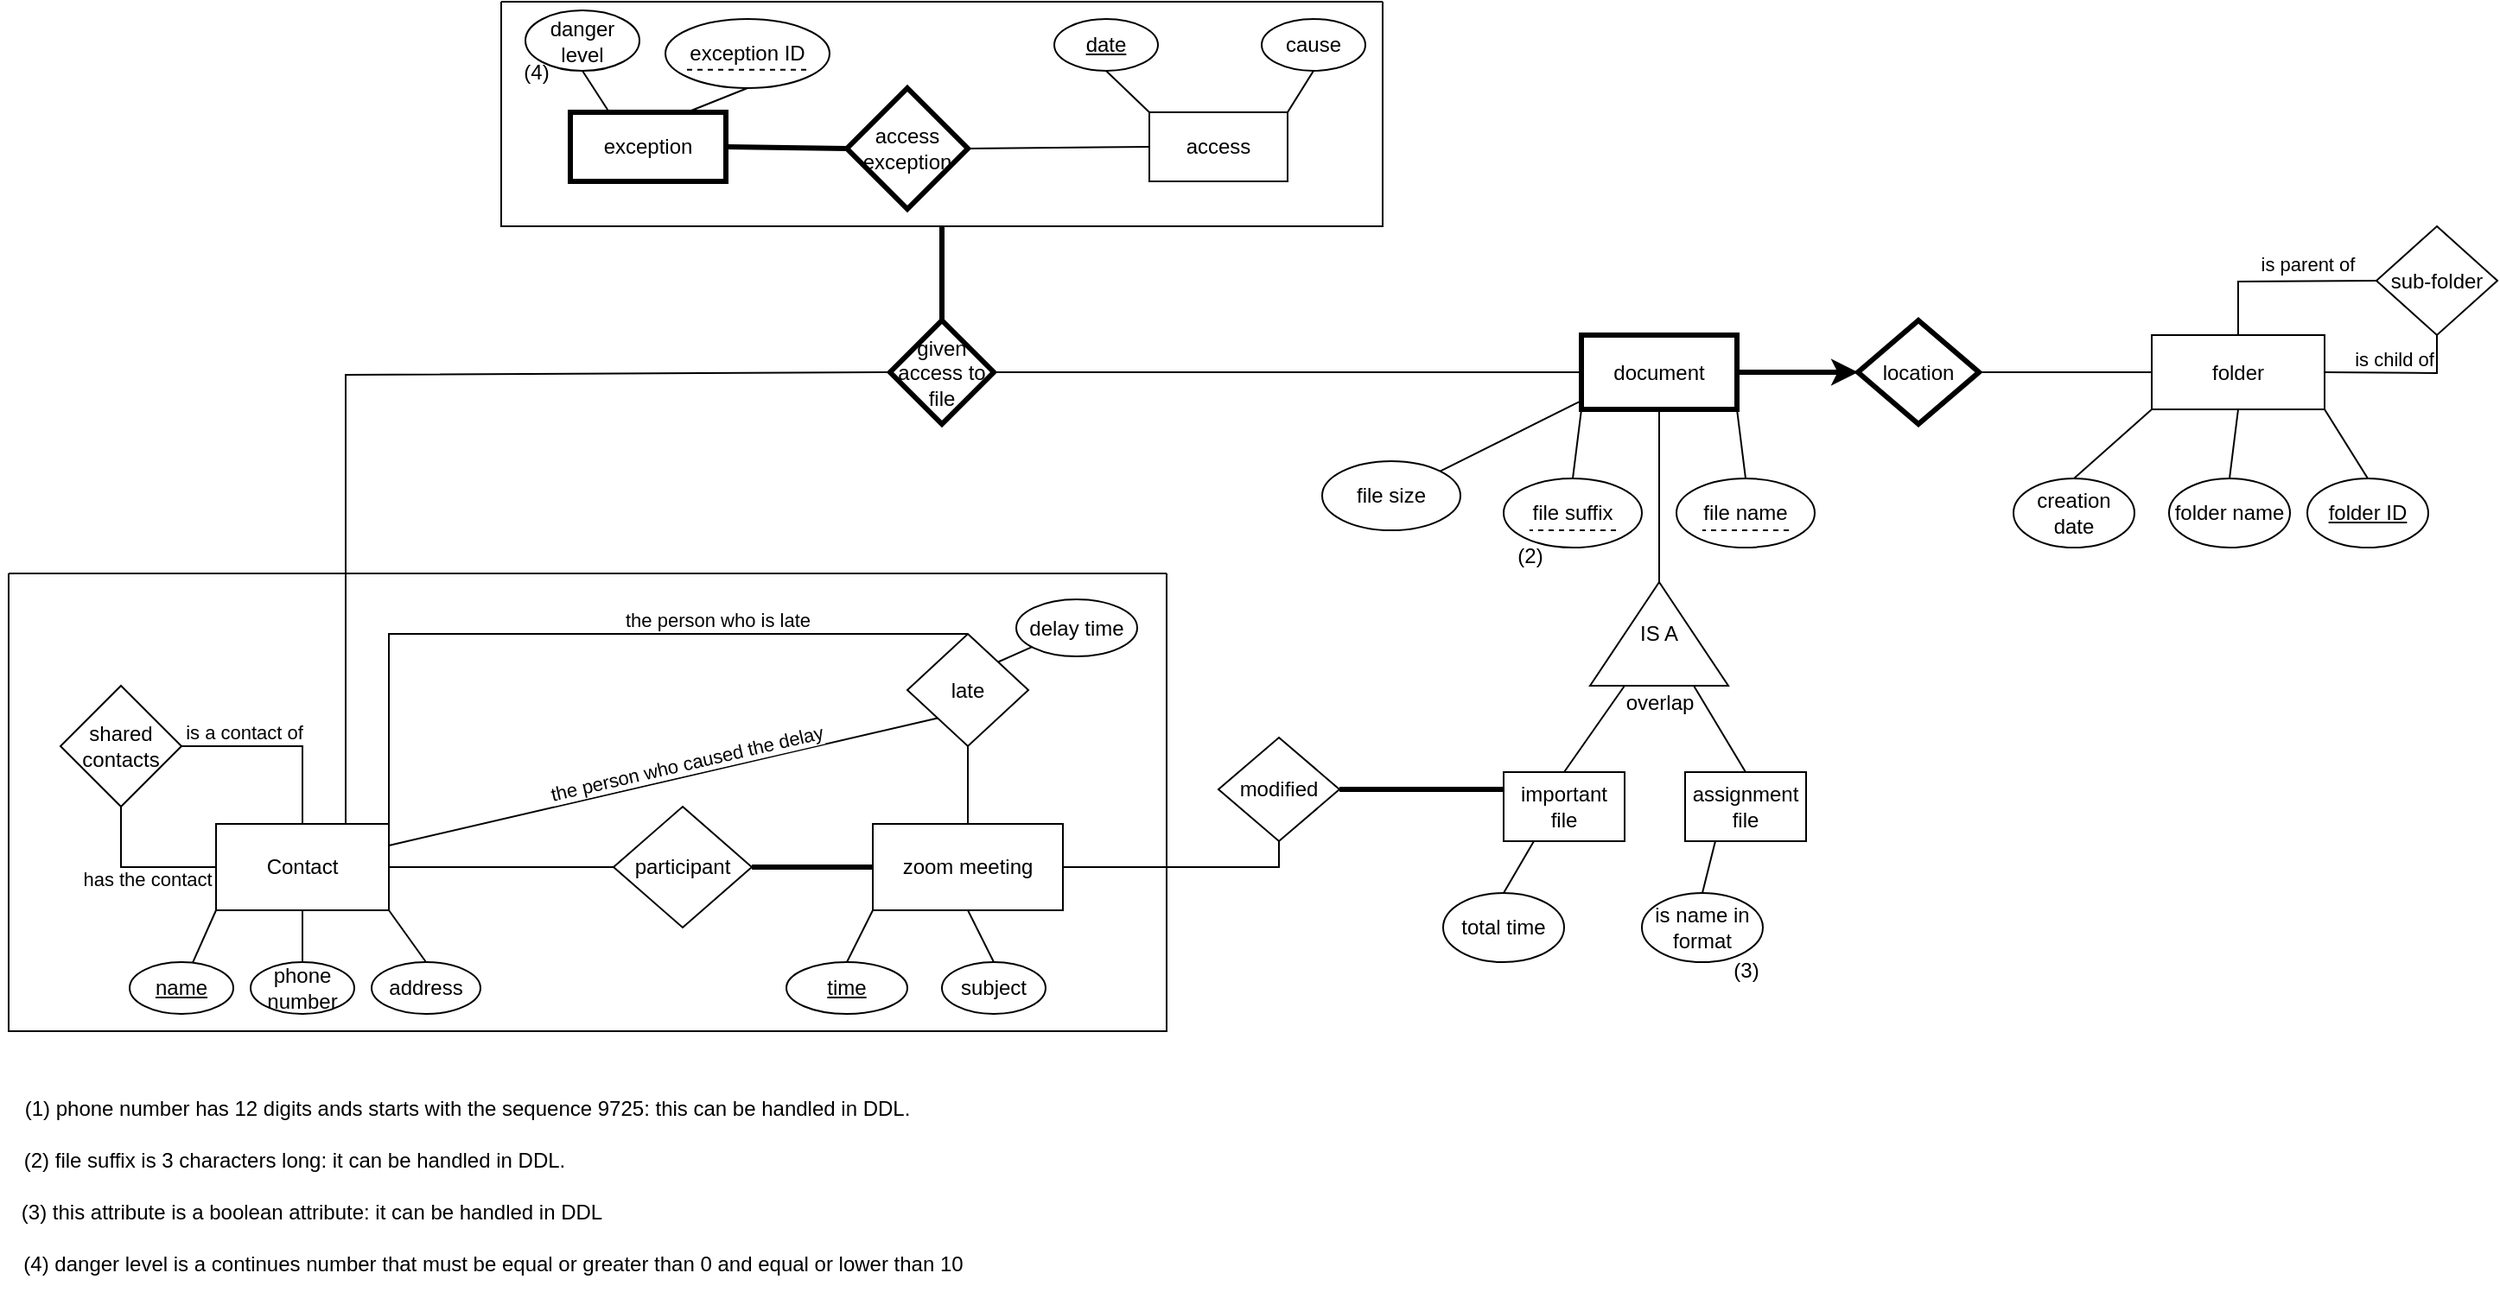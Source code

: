 <mxfile version="26.0.2">
  <diagram id="C5RBs43oDa-KdzZeNtuy" name="Page-1">
    <mxGraphModel dx="3382" dy="2123" grid="1" gridSize="10" guides="1" tooltips="1" connect="1" arrows="1" fold="1" page="1" pageScale="1" pageWidth="827" pageHeight="1169" math="0" shadow="0">
      <root>
        <mxCell id="WIyWlLk6GJQsqaUBKTNV-0" />
        <mxCell id="WIyWlLk6GJQsqaUBKTNV-1" parent="WIyWlLk6GJQsqaUBKTNV-0" />
        <mxCell id="j0SL_xLkmIAa-dE_FRkC-13" value="zoom meeting" style="rounded=0;whiteSpace=wrap;html=1;" parent="WIyWlLk6GJQsqaUBKTNV-1" vertex="1">
          <mxGeometry x="-1040" y="460" width="110" height="50" as="geometry" />
        </mxCell>
        <mxCell id="j0SL_xLkmIAa-dE_FRkC-14" value="&lt;u&gt;time&lt;/u&gt;" style="ellipse;whiteSpace=wrap;html=1;" parent="WIyWlLk6GJQsqaUBKTNV-1" vertex="1">
          <mxGeometry x="-1090" y="540" width="70" height="30" as="geometry" />
        </mxCell>
        <mxCell id="j0SL_xLkmIAa-dE_FRkC-15" value="" style="endArrow=none;html=1;rounded=0;exitX=0.5;exitY=0;exitDx=0;exitDy=0;entryX=0;entryY=1;entryDx=0;entryDy=0;" parent="WIyWlLk6GJQsqaUBKTNV-1" source="j0SL_xLkmIAa-dE_FRkC-14" target="j0SL_xLkmIAa-dE_FRkC-13" edge="1">
          <mxGeometry width="50" height="50" relative="1" as="geometry">
            <mxPoint x="-1170" y="510" as="sourcePoint" />
            <mxPoint x="-1120" y="460" as="targetPoint" />
          </mxGeometry>
        </mxCell>
        <mxCell id="j0SL_xLkmIAa-dE_FRkC-17" value="subject" style="ellipse;whiteSpace=wrap;html=1;" parent="WIyWlLk6GJQsqaUBKTNV-1" vertex="1">
          <mxGeometry x="-1000" y="540" width="60" height="30" as="geometry" />
        </mxCell>
        <mxCell id="j0SL_xLkmIAa-dE_FRkC-18" value="" style="endArrow=none;html=1;rounded=0;entryX=0.5;entryY=1;entryDx=0;entryDy=0;exitX=0.5;exitY=0;exitDx=0;exitDy=0;" parent="WIyWlLk6GJQsqaUBKTNV-1" source="j0SL_xLkmIAa-dE_FRkC-17" target="j0SL_xLkmIAa-dE_FRkC-13" edge="1">
          <mxGeometry width="50" height="50" relative="1" as="geometry">
            <mxPoint x="-1170" y="510" as="sourcePoint" />
            <mxPoint x="-1120" y="460" as="targetPoint" />
          </mxGeometry>
        </mxCell>
        <mxCell id="j0SL_xLkmIAa-dE_FRkC-19" value="participant" style="rhombus;whiteSpace=wrap;html=1;" parent="WIyWlLk6GJQsqaUBKTNV-1" vertex="1">
          <mxGeometry x="-1190" y="450" width="80" height="70" as="geometry" />
        </mxCell>
        <mxCell id="j0SL_xLkmIAa-dE_FRkC-22" value="" style="endArrow=none;html=1;rounded=0;exitX=1;exitY=0.5;exitDx=0;exitDy=0;entryX=0;entryY=0.5;entryDx=0;entryDy=0;strokeWidth=3;" parent="WIyWlLk6GJQsqaUBKTNV-1" source="j0SL_xLkmIAa-dE_FRkC-19" target="j0SL_xLkmIAa-dE_FRkC-13" edge="1">
          <mxGeometry width="50" height="50" relative="1" as="geometry">
            <mxPoint x="-1170" y="510" as="sourcePoint" />
            <mxPoint x="-1120" y="460" as="targetPoint" />
          </mxGeometry>
        </mxCell>
        <mxCell id="j0SL_xLkmIAa-dE_FRkC-25" value="" style="endArrow=none;html=1;rounded=0;entryX=0;entryY=0.5;entryDx=0;entryDy=0;exitX=1;exitY=0.5;exitDx=0;exitDy=0;" parent="WIyWlLk6GJQsqaUBKTNV-1" source="j0SL_xLkmIAa-dE_FRkC-0" target="j0SL_xLkmIAa-dE_FRkC-19" edge="1">
          <mxGeometry width="50" height="50" relative="1" as="geometry">
            <mxPoint x="-1250" y="485" as="sourcePoint" />
            <mxPoint x="-1210" y="460" as="targetPoint" />
          </mxGeometry>
        </mxCell>
        <mxCell id="j0SL_xLkmIAa-dE_FRkC-45" value="late" style="rhombus;whiteSpace=wrap;html=1;strokeWidth=1;" parent="WIyWlLk6GJQsqaUBKTNV-1" vertex="1">
          <mxGeometry x="-1020" y="350" width="70" height="65" as="geometry" />
        </mxCell>
        <mxCell id="j0SL_xLkmIAa-dE_FRkC-46" value="" style="endArrow=none;html=1;rounded=0;entryX=0.5;entryY=1;entryDx=0;entryDy=0;exitX=0.5;exitY=0;exitDx=0;exitDy=0;" parent="WIyWlLk6GJQsqaUBKTNV-1" source="j0SL_xLkmIAa-dE_FRkC-13" target="j0SL_xLkmIAa-dE_FRkC-45" edge="1">
          <mxGeometry width="50" height="50" relative="1" as="geometry">
            <mxPoint x="-1190" y="470" as="sourcePoint" />
            <mxPoint x="-1140" y="420" as="targetPoint" />
          </mxGeometry>
        </mxCell>
        <mxCell id="j0SL_xLkmIAa-dE_FRkC-47" value="" style="endArrow=none;html=1;rounded=0;entryX=0.5;entryY=0;entryDx=0;entryDy=0;exitX=1;exitY=0;exitDx=0;exitDy=0;" parent="WIyWlLk6GJQsqaUBKTNV-1" source="j0SL_xLkmIAa-dE_FRkC-0" target="j0SL_xLkmIAa-dE_FRkC-45" edge="1">
          <mxGeometry width="50" height="50" relative="1" as="geometry">
            <mxPoint x="-1320" y="375" as="sourcePoint" />
            <mxPoint x="-980" y="340" as="targetPoint" />
            <Array as="points">
              <mxPoint x="-1320" y="350" />
            </Array>
          </mxGeometry>
        </mxCell>
        <mxCell id="j0SL_xLkmIAa-dE_FRkC-49" value="the person who is late" style="edgeLabel;html=1;align=center;verticalAlign=middle;resizable=0;points=[];" parent="j0SL_xLkmIAa-dE_FRkC-47" vertex="1" connectable="0">
          <mxGeometry x="0.348" y="3" relative="1" as="geometry">
            <mxPoint y="-5" as="offset" />
          </mxGeometry>
        </mxCell>
        <mxCell id="j0SL_xLkmIAa-dE_FRkC-48" value="" style="endArrow=none;html=1;rounded=0;exitX=1;exitY=0.25;exitDx=0;exitDy=0;entryX=0;entryY=1;entryDx=0;entryDy=0;" parent="WIyWlLk6GJQsqaUBKTNV-1" source="j0SL_xLkmIAa-dE_FRkC-0" target="j0SL_xLkmIAa-dE_FRkC-45" edge="1">
          <mxGeometry width="50" height="50" relative="1" as="geometry">
            <mxPoint x="-1190" y="470" as="sourcePoint" />
            <mxPoint x="-1140" y="420" as="targetPoint" />
          </mxGeometry>
        </mxCell>
        <mxCell id="j0SL_xLkmIAa-dE_FRkC-50" value="the person who caused the delay" style="edgeLabel;html=1;align=center;verticalAlign=middle;resizable=0;points=[];rotation=347;" parent="j0SL_xLkmIAa-dE_FRkC-48" vertex="1" connectable="0">
          <mxGeometry x="0.115" relative="1" as="geometry">
            <mxPoint x="-5" y="-7" as="offset" />
          </mxGeometry>
        </mxCell>
        <mxCell id="j0SL_xLkmIAa-dE_FRkC-51" value="" style="endArrow=none;html=1;rounded=0;exitX=1;exitY=0;exitDx=0;exitDy=0;" parent="WIyWlLk6GJQsqaUBKTNV-1" source="j0SL_xLkmIAa-dE_FRkC-45" target="j0SL_xLkmIAa-dE_FRkC-52" edge="1">
          <mxGeometry width="50" height="50" relative="1" as="geometry">
            <mxPoint x="-910" y="375" as="sourcePoint" />
            <mxPoint x="-880" y="383" as="targetPoint" />
          </mxGeometry>
        </mxCell>
        <mxCell id="j0SL_xLkmIAa-dE_FRkC-52" value="delay time" style="ellipse;whiteSpace=wrap;html=1;" parent="WIyWlLk6GJQsqaUBKTNV-1" vertex="1">
          <mxGeometry x="-957" y="330" width="70" height="33" as="geometry" />
        </mxCell>
        <mxCell id="j0SL_xLkmIAa-dE_FRkC-53" value="folder" style="rounded=0;whiteSpace=wrap;html=1;" parent="WIyWlLk6GJQsqaUBKTNV-1" vertex="1">
          <mxGeometry x="-300" y="177" width="100" height="43" as="geometry" />
        </mxCell>
        <mxCell id="j0SL_xLkmIAa-dE_FRkC-54" value="&lt;u&gt;folder ID&lt;/u&gt;" style="ellipse;whiteSpace=wrap;html=1;" parent="WIyWlLk6GJQsqaUBKTNV-1" vertex="1">
          <mxGeometry x="-210" y="260" width="70" height="40" as="geometry" />
        </mxCell>
        <mxCell id="j0SL_xLkmIAa-dE_FRkC-55" value="" style="endArrow=none;html=1;rounded=0;entryX=1;entryY=1;entryDx=0;entryDy=0;exitX=0.5;exitY=0;exitDx=0;exitDy=0;" parent="WIyWlLk6GJQsqaUBKTNV-1" source="j0SL_xLkmIAa-dE_FRkC-54" target="j0SL_xLkmIAa-dE_FRkC-53" edge="1">
          <mxGeometry width="50" height="50" relative="1" as="geometry">
            <mxPoint x="-150" y="310" as="sourcePoint" />
            <mxPoint x="-100" y="260" as="targetPoint" />
          </mxGeometry>
        </mxCell>
        <mxCell id="j0SL_xLkmIAa-dE_FRkC-56" value="folder name" style="ellipse;whiteSpace=wrap;html=1;" parent="WIyWlLk6GJQsqaUBKTNV-1" vertex="1">
          <mxGeometry x="-290" y="260" width="70" height="40" as="geometry" />
        </mxCell>
        <mxCell id="j0SL_xLkmIAa-dE_FRkC-57" value="" style="endArrow=none;html=1;rounded=0;entryX=0.5;entryY=1;entryDx=0;entryDy=0;exitX=0.5;exitY=0;exitDx=0;exitDy=0;" parent="WIyWlLk6GJQsqaUBKTNV-1" source="j0SL_xLkmIAa-dE_FRkC-56" target="j0SL_xLkmIAa-dE_FRkC-53" edge="1">
          <mxGeometry width="50" height="50" relative="1" as="geometry">
            <mxPoint x="-150" y="310" as="sourcePoint" />
            <mxPoint x="-100" y="260" as="targetPoint" />
          </mxGeometry>
        </mxCell>
        <mxCell id="j0SL_xLkmIAa-dE_FRkC-58" value="creation date" style="ellipse;whiteSpace=wrap;html=1;" parent="WIyWlLk6GJQsqaUBKTNV-1" vertex="1">
          <mxGeometry x="-380" y="260" width="70" height="40" as="geometry" />
        </mxCell>
        <mxCell id="j0SL_xLkmIAa-dE_FRkC-59" value="" style="endArrow=none;html=1;rounded=0;entryX=0;entryY=1;entryDx=0;entryDy=0;exitX=0.5;exitY=0;exitDx=0;exitDy=0;" parent="WIyWlLk6GJQsqaUBKTNV-1" source="j0SL_xLkmIAa-dE_FRkC-58" target="j0SL_xLkmIAa-dE_FRkC-53" edge="1">
          <mxGeometry width="50" height="50" relative="1" as="geometry">
            <mxPoint x="-150" y="310" as="sourcePoint" />
            <mxPoint x="-100" y="260" as="targetPoint" />
          </mxGeometry>
        </mxCell>
        <mxCell id="j0SL_xLkmIAa-dE_FRkC-60" value="document" style="rounded=0;whiteSpace=wrap;html=1;strokeWidth=3;" parent="WIyWlLk6GJQsqaUBKTNV-1" vertex="1">
          <mxGeometry x="-630" y="177" width="90" height="43" as="geometry" />
        </mxCell>
        <mxCell id="j0SL_xLkmIAa-dE_FRkC-61" value="sub-folder" style="rhombus;whiteSpace=wrap;html=1;" parent="WIyWlLk6GJQsqaUBKTNV-1" vertex="1">
          <mxGeometry x="-170" y="114" width="70" height="63" as="geometry" />
        </mxCell>
        <mxCell id="j0SL_xLkmIAa-dE_FRkC-62" value="" style="endArrow=none;html=1;rounded=0;exitX=0.5;exitY=0;exitDx=0;exitDy=0;entryX=0;entryY=0.5;entryDx=0;entryDy=0;" parent="WIyWlLk6GJQsqaUBKTNV-1" source="j0SL_xLkmIAa-dE_FRkC-53" target="j0SL_xLkmIAa-dE_FRkC-61" edge="1">
          <mxGeometry width="50" height="50" relative="1" as="geometry">
            <mxPoint x="-260" y="185" as="sourcePoint" />
            <mxPoint x="-210" y="135" as="targetPoint" />
            <Array as="points">
              <mxPoint x="-250" y="146" />
            </Array>
          </mxGeometry>
        </mxCell>
        <mxCell id="j0SL_xLkmIAa-dE_FRkC-63" value="" style="endArrow=none;html=1;rounded=0;entryX=0.5;entryY=1;entryDx=0;entryDy=0;exitX=1;exitY=0.5;exitDx=0;exitDy=0;" parent="WIyWlLk6GJQsqaUBKTNV-1" source="j0SL_xLkmIAa-dE_FRkC-53" target="j0SL_xLkmIAa-dE_FRkC-61" edge="1">
          <mxGeometry width="50" height="50" relative="1" as="geometry">
            <mxPoint x="-190" y="270" as="sourcePoint" />
            <mxPoint x="-140" y="220" as="targetPoint" />
            <Array as="points">
              <mxPoint x="-135" y="199" />
            </Array>
          </mxGeometry>
        </mxCell>
        <mxCell id="j0SL_xLkmIAa-dE_FRkC-64" value="is parent of" style="edgeLabel;html=1;align=center;verticalAlign=middle;resizable=0;points=[];" parent="j0SL_xLkmIAa-dE_FRkC-63" vertex="1" connectable="0">
          <mxGeometry x="-0.046" relative="1" as="geometry">
            <mxPoint x="-52" y="-63" as="offset" />
          </mxGeometry>
        </mxCell>
        <mxCell id="j0SL_xLkmIAa-dE_FRkC-65" value="is child of" style="edgeLabel;html=1;align=center;verticalAlign=middle;resizable=0;points=[];" parent="j0SL_xLkmIAa-dE_FRkC-63" vertex="1" connectable="0">
          <mxGeometry x="-0.023" y="-1" relative="1" as="geometry">
            <mxPoint x="-3" y="-9" as="offset" />
          </mxGeometry>
        </mxCell>
        <mxCell id="j0SL_xLkmIAa-dE_FRkC-70" value="" style="group" parent="WIyWlLk6GJQsqaUBKTNV-1" vertex="1" connectable="0">
          <mxGeometry x="-575" y="260" width="80" height="40" as="geometry" />
        </mxCell>
        <mxCell id="j0SL_xLkmIAa-dE_FRkC-67" value="file name" style="ellipse;whiteSpace=wrap;html=1;" parent="j0SL_xLkmIAa-dE_FRkC-70" vertex="1">
          <mxGeometry width="80" height="40" as="geometry" />
        </mxCell>
        <mxCell id="j0SL_xLkmIAa-dE_FRkC-69" value="" style="endArrow=none;dashed=1;html=1;rounded=0;" parent="j0SL_xLkmIAa-dE_FRkC-70" edge="1">
          <mxGeometry width="50" height="50" relative="1" as="geometry">
            <mxPoint x="65" y="30" as="sourcePoint" />
            <mxPoint x="14.998" y="29.995" as="targetPoint" />
          </mxGeometry>
        </mxCell>
        <mxCell id="j0SL_xLkmIAa-dE_FRkC-71" value="" style="group" parent="WIyWlLk6GJQsqaUBKTNV-1" vertex="1" connectable="0">
          <mxGeometry x="-675" y="260" width="80" height="40" as="geometry" />
        </mxCell>
        <mxCell id="j0SL_xLkmIAa-dE_FRkC-72" value="file suffix" style="ellipse;whiteSpace=wrap;html=1;" parent="j0SL_xLkmIAa-dE_FRkC-71" vertex="1">
          <mxGeometry width="80" height="40" as="geometry" />
        </mxCell>
        <mxCell id="j0SL_xLkmIAa-dE_FRkC-73" value="" style="endArrow=none;dashed=1;html=1;rounded=0;" parent="j0SL_xLkmIAa-dE_FRkC-71" edge="1">
          <mxGeometry width="50" height="50" relative="1" as="geometry">
            <mxPoint x="65" y="30" as="sourcePoint" />
            <mxPoint x="14.998" y="29.995" as="targetPoint" />
          </mxGeometry>
        </mxCell>
        <mxCell id="j0SL_xLkmIAa-dE_FRkC-77" value="" style="endArrow=none;html=1;rounded=0;entryX=0;entryY=1;entryDx=0;entryDy=0;exitX=0.5;exitY=0;exitDx=0;exitDy=0;" parent="WIyWlLk6GJQsqaUBKTNV-1" source="j0SL_xLkmIAa-dE_FRkC-72" target="j0SL_xLkmIAa-dE_FRkC-60" edge="1">
          <mxGeometry width="50" height="50" relative="1" as="geometry">
            <mxPoint x="-610" y="310" as="sourcePoint" />
            <mxPoint x="-560" y="260" as="targetPoint" />
          </mxGeometry>
        </mxCell>
        <mxCell id="j0SL_xLkmIAa-dE_FRkC-78" value="" style="endArrow=none;html=1;rounded=0;entryX=1;entryY=1;entryDx=0;entryDy=0;exitX=0.5;exitY=0;exitDx=0;exitDy=0;" parent="WIyWlLk6GJQsqaUBKTNV-1" source="j0SL_xLkmIAa-dE_FRkC-67" target="j0SL_xLkmIAa-dE_FRkC-60" edge="1">
          <mxGeometry width="50" height="50" relative="1" as="geometry">
            <mxPoint x="-410" y="300" as="sourcePoint" />
            <mxPoint x="-360" y="250" as="targetPoint" />
          </mxGeometry>
        </mxCell>
        <mxCell id="j0SL_xLkmIAa-dE_FRkC-79" value="location" style="rhombus;whiteSpace=wrap;html=1;strokeWidth=3;" parent="WIyWlLk6GJQsqaUBKTNV-1" vertex="1">
          <mxGeometry x="-470" y="168.5" width="70" height="60" as="geometry" />
        </mxCell>
        <mxCell id="j0SL_xLkmIAa-dE_FRkC-81" value="" style="endArrow=none;html=1;rounded=0;entryX=1;entryY=0.5;entryDx=0;entryDy=0;exitX=0;exitY=0.5;exitDx=0;exitDy=0;" parent="WIyWlLk6GJQsqaUBKTNV-1" source="j0SL_xLkmIAa-dE_FRkC-53" target="j0SL_xLkmIAa-dE_FRkC-79" edge="1">
          <mxGeometry width="50" height="50" relative="1" as="geometry">
            <mxPoint x="-410" y="300" as="sourcePoint" />
            <mxPoint x="-360" y="250" as="targetPoint" />
          </mxGeometry>
        </mxCell>
        <mxCell id="j0SL_xLkmIAa-dE_FRkC-82" value="" style="endArrow=none;html=1;rounded=0;entryX=0.5;entryY=1;entryDx=0;entryDy=0;exitX=1;exitY=0.5;exitDx=0;exitDy=0;" parent="WIyWlLk6GJQsqaUBKTNV-1" source="j0SL_xLkmIAa-dE_FRkC-85" target="j0SL_xLkmIAa-dE_FRkC-60" edge="1">
          <mxGeometry width="50" height="50" relative="1" as="geometry">
            <mxPoint x="-585" y="340" as="sourcePoint" />
            <mxPoint x="-540" y="350" as="targetPoint" />
          </mxGeometry>
        </mxCell>
        <mxCell id="j0SL_xLkmIAa-dE_FRkC-83" value="" style="endArrow=none;html=1;rounded=0;entryX=-0.016;entryY=0.9;entryDx=0;entryDy=0;exitX=1;exitY=0;exitDx=0;exitDy=0;entryPerimeter=0;" parent="WIyWlLk6GJQsqaUBKTNV-1" source="j0SL_xLkmIAa-dE_FRkC-84" target="j0SL_xLkmIAa-dE_FRkC-60" edge="1">
          <mxGeometry width="50" height="50" relative="1" as="geometry">
            <mxPoint x="-700" y="230" as="sourcePoint" />
            <mxPoint x="-410" y="240" as="targetPoint" />
          </mxGeometry>
        </mxCell>
        <mxCell id="j0SL_xLkmIAa-dE_FRkC-84" value="file size" style="ellipse;whiteSpace=wrap;html=1;" parent="WIyWlLk6GJQsqaUBKTNV-1" vertex="1">
          <mxGeometry x="-780" y="250" width="80" height="40" as="geometry" />
        </mxCell>
        <mxCell id="j0SL_xLkmIAa-dE_FRkC-85" value="IS A" style="triangle;whiteSpace=wrap;html=1;direction=north;" parent="WIyWlLk6GJQsqaUBKTNV-1" vertex="1">
          <mxGeometry x="-625" y="320" width="80" height="60" as="geometry" />
        </mxCell>
        <mxCell id="j0SL_xLkmIAa-dE_FRkC-86" value="" style="endArrow=none;html=1;rounded=0;entryX=0;entryY=0.75;entryDx=0;entryDy=0;exitX=0.5;exitY=0;exitDx=0;exitDy=0;" parent="WIyWlLk6GJQsqaUBKTNV-1" source="j0SL_xLkmIAa-dE_FRkC-89" target="j0SL_xLkmIAa-dE_FRkC-85" edge="1">
          <mxGeometry width="50" height="50" relative="1" as="geometry">
            <mxPoint x="-460" y="360" as="sourcePoint" />
            <mxPoint x="-410" y="310" as="targetPoint" />
          </mxGeometry>
        </mxCell>
        <mxCell id="j0SL_xLkmIAa-dE_FRkC-88" value="" style="endArrow=none;html=1;rounded=0;entryX=0;entryY=0.25;entryDx=0;entryDy=0;exitX=0.5;exitY=0;exitDx=0;exitDy=0;" parent="WIyWlLk6GJQsqaUBKTNV-1" source="j0SL_xLkmIAa-dE_FRkC-90" target="j0SL_xLkmIAa-dE_FRkC-85" edge="1">
          <mxGeometry width="50" height="50" relative="1" as="geometry">
            <mxPoint x="-640" y="440" as="sourcePoint" />
            <mxPoint x="-410" y="310" as="targetPoint" />
          </mxGeometry>
        </mxCell>
        <mxCell id="j0SL_xLkmIAa-dE_FRkC-89" value="assignment file" style="rounded=0;whiteSpace=wrap;html=1;" parent="WIyWlLk6GJQsqaUBKTNV-1" vertex="1">
          <mxGeometry x="-570" y="430" width="70" height="40" as="geometry" />
        </mxCell>
        <mxCell id="j0SL_xLkmIAa-dE_FRkC-90" value="important file" style="rounded=0;whiteSpace=wrap;html=1;" parent="WIyWlLk6GJQsqaUBKTNV-1" vertex="1">
          <mxGeometry x="-675" y="430" width="70" height="40" as="geometry" />
        </mxCell>
        <mxCell id="j0SL_xLkmIAa-dE_FRkC-92" value="overlap" style="text;html=1;align=center;verticalAlign=middle;resizable=0;points=[];autosize=1;strokeColor=none;fillColor=none;" parent="WIyWlLk6GJQsqaUBKTNV-1" vertex="1">
          <mxGeometry x="-615" y="375" width="60" height="30" as="geometry" />
        </mxCell>
        <mxCell id="j0SL_xLkmIAa-dE_FRkC-93" value="" style="endArrow=none;html=1;rounded=0;entryX=0.25;entryY=1;entryDx=0;entryDy=0;exitX=0.5;exitY=0;exitDx=0;exitDy=0;" parent="WIyWlLk6GJQsqaUBKTNV-1" source="j0SL_xLkmIAa-dE_FRkC-94" target="j0SL_xLkmIAa-dE_FRkC-90" edge="1">
          <mxGeometry width="50" height="50" relative="1" as="geometry">
            <mxPoint x="-490" y="390" as="sourcePoint" />
            <mxPoint x="-440" y="340" as="targetPoint" />
          </mxGeometry>
        </mxCell>
        <mxCell id="j0SL_xLkmIAa-dE_FRkC-94" value="total time" style="ellipse;whiteSpace=wrap;html=1;" parent="WIyWlLk6GJQsqaUBKTNV-1" vertex="1">
          <mxGeometry x="-710" y="500" width="70" height="40" as="geometry" />
        </mxCell>
        <mxCell id="j0SL_xLkmIAa-dE_FRkC-95" value="is name in format" style="ellipse;whiteSpace=wrap;html=1;" parent="WIyWlLk6GJQsqaUBKTNV-1" vertex="1">
          <mxGeometry x="-595" y="500" width="70" height="40" as="geometry" />
        </mxCell>
        <mxCell id="j0SL_xLkmIAa-dE_FRkC-96" value="" style="endArrow=none;html=1;rounded=0;entryX=0.25;entryY=1;entryDx=0;entryDy=0;exitX=0.5;exitY=0;exitDx=0;exitDy=0;" parent="WIyWlLk6GJQsqaUBKTNV-1" source="j0SL_xLkmIAa-dE_FRkC-95" target="j0SL_xLkmIAa-dE_FRkC-89" edge="1">
          <mxGeometry width="50" height="50" relative="1" as="geometry">
            <mxPoint x="-490" y="450" as="sourcePoint" />
            <mxPoint x="-440" y="400" as="targetPoint" />
          </mxGeometry>
        </mxCell>
        <mxCell id="j0SL_xLkmIAa-dE_FRkC-97" value="modified" style="rhombus;whiteSpace=wrap;html=1;" parent="WIyWlLk6GJQsqaUBKTNV-1" vertex="1">
          <mxGeometry x="-840" y="410" width="70" height="60" as="geometry" />
        </mxCell>
        <mxCell id="j0SL_xLkmIAa-dE_FRkC-98" value="" style="endArrow=none;html=1;rounded=0;exitX=1;exitY=0.5;exitDx=0;exitDy=0;entryX=0;entryY=0.25;entryDx=0;entryDy=0;strokeWidth=3;" parent="WIyWlLk6GJQsqaUBKTNV-1" source="j0SL_xLkmIAa-dE_FRkC-97" target="j0SL_xLkmIAa-dE_FRkC-90" edge="1">
          <mxGeometry width="50" height="50" relative="1" as="geometry">
            <mxPoint x="-650" y="420" as="sourcePoint" />
            <mxPoint x="-600" y="370" as="targetPoint" />
          </mxGeometry>
        </mxCell>
        <mxCell id="j0SL_xLkmIAa-dE_FRkC-100" value="" style="endArrow=classic;html=1;rounded=0;exitX=1;exitY=0.5;exitDx=0;exitDy=0;entryX=0;entryY=0.5;entryDx=0;entryDy=0;strokeWidth=3;" parent="WIyWlLk6GJQsqaUBKTNV-1" source="j0SL_xLkmIAa-dE_FRkC-60" target="j0SL_xLkmIAa-dE_FRkC-79" edge="1">
          <mxGeometry width="50" height="50" relative="1" as="geometry">
            <mxPoint x="-820" y="430" as="sourcePoint" />
            <mxPoint x="-770" y="380" as="targetPoint" />
          </mxGeometry>
        </mxCell>
        <mxCell id="j0SL_xLkmIAa-dE_FRkC-103" value="given access to file" style="rhombus;whiteSpace=wrap;html=1;strokeWidth=3;" parent="WIyWlLk6GJQsqaUBKTNV-1" vertex="1">
          <mxGeometry x="-1030" y="168.5" width="60" height="60" as="geometry" />
        </mxCell>
        <mxCell id="j0SL_xLkmIAa-dE_FRkC-104" value="" style="endArrow=none;html=1;rounded=0;entryX=0;entryY=0.5;entryDx=0;entryDy=0;exitX=1;exitY=0.5;exitDx=0;exitDy=0;" parent="WIyWlLk6GJQsqaUBKTNV-1" source="j0SL_xLkmIAa-dE_FRkC-103" target="j0SL_xLkmIAa-dE_FRkC-60" edge="1">
          <mxGeometry width="50" height="50" relative="1" as="geometry">
            <mxPoint x="-830" y="360" as="sourcePoint" />
            <mxPoint x="-780" y="310" as="targetPoint" />
          </mxGeometry>
        </mxCell>
        <mxCell id="j0SL_xLkmIAa-dE_FRkC-105" value="" style="endArrow=none;html=1;rounded=0;entryX=0;entryY=0.5;entryDx=0;entryDy=0;exitX=0.75;exitY=0;exitDx=0;exitDy=0;" parent="WIyWlLk6GJQsqaUBKTNV-1" source="j0SL_xLkmIAa-dE_FRkC-0" target="j0SL_xLkmIAa-dE_FRkC-103" edge="1">
          <mxGeometry width="50" height="50" relative="1" as="geometry">
            <mxPoint x="-1240" y="200" as="sourcePoint" />
            <mxPoint x="-780" y="310" as="targetPoint" />
            <Array as="points">
              <mxPoint x="-1345" y="200" />
            </Array>
          </mxGeometry>
        </mxCell>
        <mxCell id="j0SL_xLkmIAa-dE_FRkC-125" value="" style="group" parent="WIyWlLk6GJQsqaUBKTNV-1" vertex="1" connectable="0">
          <mxGeometry x="-1255" y="-16" width="510" height="130" as="geometry" />
        </mxCell>
        <mxCell id="j0SL_xLkmIAa-dE_FRkC-101" value="access" style="rounded=0;whiteSpace=wrap;html=1;strokeWidth=1;" parent="j0SL_xLkmIAa-dE_FRkC-125" vertex="1">
          <mxGeometry x="375" y="64" width="80" height="40" as="geometry" />
        </mxCell>
        <mxCell id="j0SL_xLkmIAa-dE_FRkC-107" value="&lt;u&gt;date&lt;/u&gt;" style="ellipse;whiteSpace=wrap;html=1;" parent="j0SL_xLkmIAa-dE_FRkC-125" vertex="1">
          <mxGeometry x="320" y="10" width="60" height="30" as="geometry" />
        </mxCell>
        <mxCell id="j0SL_xLkmIAa-dE_FRkC-108" value="" style="endArrow=none;html=1;rounded=0;entryX=0.5;entryY=1;entryDx=0;entryDy=0;exitX=0;exitY=0;exitDx=0;exitDy=0;" parent="j0SL_xLkmIAa-dE_FRkC-125" source="j0SL_xLkmIAa-dE_FRkC-101" target="j0SL_xLkmIAa-dE_FRkC-107" edge="1">
          <mxGeometry width="50" height="50" relative="1" as="geometry">
            <mxPoint x="580" y="240" as="sourcePoint" />
            <mxPoint x="630" y="190" as="targetPoint" />
          </mxGeometry>
        </mxCell>
        <mxCell id="j0SL_xLkmIAa-dE_FRkC-109" value="cause" style="ellipse;whiteSpace=wrap;html=1;" parent="j0SL_xLkmIAa-dE_FRkC-125" vertex="1">
          <mxGeometry x="440" y="10" width="60" height="30" as="geometry" />
        </mxCell>
        <mxCell id="j0SL_xLkmIAa-dE_FRkC-110" value="" style="endArrow=none;html=1;rounded=0;entryX=0.5;entryY=1;entryDx=0;entryDy=0;exitX=1;exitY=0;exitDx=0;exitDy=0;" parent="j0SL_xLkmIAa-dE_FRkC-125" source="j0SL_xLkmIAa-dE_FRkC-101" target="j0SL_xLkmIAa-dE_FRkC-109" edge="1">
          <mxGeometry width="50" height="50" relative="1" as="geometry">
            <mxPoint x="580" y="240" as="sourcePoint" />
            <mxPoint x="630" y="190" as="targetPoint" />
          </mxGeometry>
        </mxCell>
        <mxCell id="j0SL_xLkmIAa-dE_FRkC-116" value="access exception" style="rhombus;whiteSpace=wrap;html=1;strokeWidth=3;" parent="j0SL_xLkmIAa-dE_FRkC-125" vertex="1">
          <mxGeometry x="200" y="50" width="70" height="70" as="geometry" />
        </mxCell>
        <mxCell id="j0SL_xLkmIAa-dE_FRkC-117" value="exception" style="rounded=0;whiteSpace=wrap;html=1;strokeWidth=3;" parent="j0SL_xLkmIAa-dE_FRkC-125" vertex="1">
          <mxGeometry x="40" y="64" width="90" height="40" as="geometry" />
        </mxCell>
        <mxCell id="j0SL_xLkmIAa-dE_FRkC-118" value="" style="endArrow=none;html=1;rounded=0;entryX=0;entryY=0.5;entryDx=0;entryDy=0;exitX=1;exitY=0.5;exitDx=0;exitDy=0;strokeWidth=3;" parent="j0SL_xLkmIAa-dE_FRkC-125" source="j0SL_xLkmIAa-dE_FRkC-117" target="j0SL_xLkmIAa-dE_FRkC-116" edge="1">
          <mxGeometry width="50" height="50" relative="1" as="geometry">
            <mxPoint x="420" y="230" as="sourcePoint" />
            <mxPoint x="470" y="180" as="targetPoint" />
          </mxGeometry>
        </mxCell>
        <mxCell id="j0SL_xLkmIAa-dE_FRkC-123" value="" style="endArrow=none;html=1;rounded=0;entryX=0;entryY=0.5;entryDx=0;entryDy=0;exitX=1;exitY=0.5;exitDx=0;exitDy=0;" parent="j0SL_xLkmIAa-dE_FRkC-125" source="j0SL_xLkmIAa-dE_FRkC-116" target="j0SL_xLkmIAa-dE_FRkC-101" edge="1">
          <mxGeometry width="50" height="50" relative="1" as="geometry">
            <mxPoint x="380" y="280" as="sourcePoint" />
            <mxPoint x="430" y="230" as="targetPoint" />
          </mxGeometry>
        </mxCell>
        <mxCell id="j0SL_xLkmIAa-dE_FRkC-124" value="" style="swimlane;startSize=0;" parent="j0SL_xLkmIAa-dE_FRkC-125" vertex="1">
          <mxGeometry width="510" height="130" as="geometry" />
        </mxCell>
        <mxCell id="j0SL_xLkmIAa-dE_FRkC-127" value="exception ID" style="ellipse;whiteSpace=wrap;html=1;" parent="j0SL_xLkmIAa-dE_FRkC-124" vertex="1">
          <mxGeometry x="95" y="10" width="95" height="40" as="geometry" />
        </mxCell>
        <mxCell id="j0SL_xLkmIAa-dE_FRkC-128" value="danger level" style="ellipse;whiteSpace=wrap;html=1;" parent="j0SL_xLkmIAa-dE_FRkC-124" vertex="1">
          <mxGeometry x="14" y="5" width="66" height="35" as="geometry" />
        </mxCell>
        <mxCell id="j0SL_xLkmIAa-dE_FRkC-131" value="" style="endArrow=none;dashed=1;html=1;rounded=0;" parent="j0SL_xLkmIAa-dE_FRkC-124" edge="1">
          <mxGeometry width="50" height="50" relative="1" as="geometry">
            <mxPoint x="107.5" y="39.38" as="sourcePoint" />
            <mxPoint x="177.5" y="39.38" as="targetPoint" />
          </mxGeometry>
        </mxCell>
        <mxCell id="j0SL_xLkmIAa-dE_FRkC-138" value="(4)" style="text;html=1;align=center;verticalAlign=middle;resizable=0;points=[];autosize=1;strokeColor=none;fillColor=none;" parent="j0SL_xLkmIAa-dE_FRkC-124" vertex="1">
          <mxGeometry y="26" width="40" height="30" as="geometry" />
        </mxCell>
        <mxCell id="j0SL_xLkmIAa-dE_FRkC-129" value="" style="endArrow=none;html=1;rounded=0;entryX=0.5;entryY=1;entryDx=0;entryDy=0;exitX=0.25;exitY=0;exitDx=0;exitDy=0;" parent="j0SL_xLkmIAa-dE_FRkC-125" source="j0SL_xLkmIAa-dE_FRkC-117" target="j0SL_xLkmIAa-dE_FRkC-128" edge="1">
          <mxGeometry width="50" height="50" relative="1" as="geometry">
            <mxPoint x="335" y="306" as="sourcePoint" />
            <mxPoint x="385" y="256" as="targetPoint" />
          </mxGeometry>
        </mxCell>
        <mxCell id="j0SL_xLkmIAa-dE_FRkC-130" value="" style="endArrow=none;html=1;rounded=0;entryX=0.5;entryY=1;entryDx=0;entryDy=0;exitX=0.75;exitY=0;exitDx=0;exitDy=0;" parent="j0SL_xLkmIAa-dE_FRkC-125" source="j0SL_xLkmIAa-dE_FRkC-117" target="j0SL_xLkmIAa-dE_FRkC-127" edge="1">
          <mxGeometry width="50" height="50" relative="1" as="geometry">
            <mxPoint x="335" y="306" as="sourcePoint" />
            <mxPoint x="385" y="256" as="targetPoint" />
          </mxGeometry>
        </mxCell>
        <mxCell id="j0SL_xLkmIAa-dE_FRkC-126" value="" style="endArrow=none;html=1;rounded=0;entryX=0.5;entryY=1;entryDx=0;entryDy=0;exitX=0.5;exitY=0;exitDx=0;exitDy=0;strokeWidth=3;" parent="WIyWlLk6GJQsqaUBKTNV-1" source="j0SL_xLkmIAa-dE_FRkC-103" target="j0SL_xLkmIAa-dE_FRkC-124" edge="1">
          <mxGeometry width="50" height="50" relative="1" as="geometry">
            <mxPoint x="-1030" y="190" as="sourcePoint" />
            <mxPoint x="-980" y="140" as="targetPoint" />
          </mxGeometry>
        </mxCell>
        <mxCell id="j0SL_xLkmIAa-dE_FRkC-132" value="(1) phone number has 12 digits ands starts with the sequence 9725: this can be handled in DDL." style="text;html=1;align=center;verticalAlign=middle;resizable=0;points=[];autosize=1;strokeColor=none;fillColor=none;" parent="WIyWlLk6GJQsqaUBKTNV-1" vertex="1">
          <mxGeometry x="-1545" y="610" width="540" height="30" as="geometry" />
        </mxCell>
        <mxCell id="j0SL_xLkmIAa-dE_FRkC-134" value="(2)" style="text;html=1;align=center;verticalAlign=middle;resizable=0;points=[];autosize=1;strokeColor=none;fillColor=none;" parent="WIyWlLk6GJQsqaUBKTNV-1" vertex="1">
          <mxGeometry x="-680" y="290" width="40" height="30" as="geometry" />
        </mxCell>
        <mxCell id="j0SL_xLkmIAa-dE_FRkC-135" value="(2) file suffix is 3 characters long: it can be handled in DDL." style="text;html=1;align=center;verticalAlign=middle;resizable=0;points=[];autosize=1;strokeColor=none;fillColor=none;" parent="WIyWlLk6GJQsqaUBKTNV-1" vertex="1">
          <mxGeometry x="-1545" y="640" width="340" height="30" as="geometry" />
        </mxCell>
        <mxCell id="j0SL_xLkmIAa-dE_FRkC-136" value="(3)" style="text;html=1;align=center;verticalAlign=middle;resizable=0;points=[];autosize=1;strokeColor=none;fillColor=none;" parent="WIyWlLk6GJQsqaUBKTNV-1" vertex="1">
          <mxGeometry x="-555" y="530" width="40" height="30" as="geometry" />
        </mxCell>
        <mxCell id="j0SL_xLkmIAa-dE_FRkC-137" value="(3) this attribute is a boolean attribute: it can be handled in DDL" style="text;html=1;align=center;verticalAlign=middle;resizable=0;points=[];autosize=1;strokeColor=none;fillColor=none;" parent="WIyWlLk6GJQsqaUBKTNV-1" vertex="1">
          <mxGeometry x="-1545" y="670" width="360" height="30" as="geometry" />
        </mxCell>
        <mxCell id="j0SL_xLkmIAa-dE_FRkC-139" value="(4) danger level is a continues number that must be equal or greater than 0 and equal or lower than 10" style="text;html=1;align=center;verticalAlign=middle;resizable=0;points=[];autosize=1;strokeColor=none;fillColor=none;" parent="WIyWlLk6GJQsqaUBKTNV-1" vertex="1">
          <mxGeometry x="-1545" y="700" width="570" height="30" as="geometry" />
        </mxCell>
        <mxCell id="j0SL_xLkmIAa-dE_FRkC-0" value="Contact" style="rounded=0;whiteSpace=wrap;html=1;" parent="WIyWlLk6GJQsqaUBKTNV-1" vertex="1">
          <mxGeometry x="-1420" y="460" width="100" height="50" as="geometry" />
        </mxCell>
        <mxCell id="j0SL_xLkmIAa-dE_FRkC-1" value="" style="endArrow=none;html=1;rounded=0;exitX=0;exitY=1;exitDx=0;exitDy=0;" parent="WIyWlLk6GJQsqaUBKTNV-1" source="j0SL_xLkmIAa-dE_FRkC-0" target="j0SL_xLkmIAa-dE_FRkC-2" edge="1">
          <mxGeometry width="50" height="50" relative="1" as="geometry">
            <mxPoint x="-1430" y="560" as="sourcePoint" />
            <mxPoint x="-1420" y="510" as="targetPoint" />
          </mxGeometry>
        </mxCell>
        <mxCell id="j0SL_xLkmIAa-dE_FRkC-2" value="&lt;u&gt;name&lt;/u&gt;" style="ellipse;whiteSpace=wrap;html=1;" parent="WIyWlLk6GJQsqaUBKTNV-1" vertex="1">
          <mxGeometry x="-1470" y="540" width="60" height="30" as="geometry" />
        </mxCell>
        <mxCell id="j0SL_xLkmIAa-dE_FRkC-3" value="" style="endArrow=none;html=1;rounded=0;entryX=1;entryY=1;entryDx=0;entryDy=0;exitX=0.5;exitY=0;exitDx=0;exitDy=0;" parent="WIyWlLk6GJQsqaUBKTNV-1" source="j0SL_xLkmIAa-dE_FRkC-4" target="j0SL_xLkmIAa-dE_FRkC-0" edge="1">
          <mxGeometry width="50" height="50" relative="1" as="geometry">
            <mxPoint x="-1390" y="540" as="sourcePoint" />
            <mxPoint x="-1340" y="490" as="targetPoint" />
          </mxGeometry>
        </mxCell>
        <mxCell id="j0SL_xLkmIAa-dE_FRkC-4" value="address" style="ellipse;whiteSpace=wrap;html=1;" parent="WIyWlLk6GJQsqaUBKTNV-1" vertex="1">
          <mxGeometry x="-1330" y="540" width="63" height="30" as="geometry" />
        </mxCell>
        <mxCell id="j0SL_xLkmIAa-dE_FRkC-5" value="phone number" style="ellipse;whiteSpace=wrap;html=1;" parent="WIyWlLk6GJQsqaUBKTNV-1" vertex="1">
          <mxGeometry x="-1400" y="540" width="60" height="30" as="geometry" />
        </mxCell>
        <mxCell id="j0SL_xLkmIAa-dE_FRkC-6" value="" style="endArrow=none;html=1;rounded=0;entryX=0.5;entryY=1;entryDx=0;entryDy=0;exitX=0.5;exitY=0;exitDx=0;exitDy=0;" parent="WIyWlLk6GJQsqaUBKTNV-1" source="j0SL_xLkmIAa-dE_FRkC-5" target="j0SL_xLkmIAa-dE_FRkC-0" edge="1">
          <mxGeometry width="50" height="50" relative="1" as="geometry">
            <mxPoint x="-1370" y="540" as="sourcePoint" />
            <mxPoint x="-1340" y="490" as="targetPoint" />
          </mxGeometry>
        </mxCell>
        <mxCell id="j0SL_xLkmIAa-dE_FRkC-7" value="shared contacts" style="rhombus;whiteSpace=wrap;html=1;" parent="WIyWlLk6GJQsqaUBKTNV-1" vertex="1">
          <mxGeometry x="-1510" y="380" width="70" height="70" as="geometry" />
        </mxCell>
        <mxCell id="j0SL_xLkmIAa-dE_FRkC-8" value="" style="endArrow=none;html=1;rounded=0;entryX=0.5;entryY=0;entryDx=0;entryDy=0;exitX=1;exitY=0.5;exitDx=0;exitDy=0;" parent="WIyWlLk6GJQsqaUBKTNV-1" source="j0SL_xLkmIAa-dE_FRkC-7" target="j0SL_xLkmIAa-dE_FRkC-0" edge="1">
          <mxGeometry width="50" height="50" relative="1" as="geometry">
            <mxPoint x="-1390" y="600" as="sourcePoint" />
            <mxPoint x="-1340" y="550" as="targetPoint" />
            <Array as="points">
              <mxPoint x="-1370" y="415" />
            </Array>
          </mxGeometry>
        </mxCell>
        <mxCell id="j0SL_xLkmIAa-dE_FRkC-11" value="is a contact of" style="edgeLabel;html=1;align=center;verticalAlign=middle;resizable=0;points=[];" parent="j0SL_xLkmIAa-dE_FRkC-8" vertex="1" connectable="0">
          <mxGeometry x="-0.376" y="1" relative="1" as="geometry">
            <mxPoint y="-7" as="offset" />
          </mxGeometry>
        </mxCell>
        <mxCell id="j0SL_xLkmIAa-dE_FRkC-10" value="" style="endArrow=none;html=1;rounded=0;entryX=0.5;entryY=1;entryDx=0;entryDy=0;exitX=0;exitY=0.5;exitDx=0;exitDy=0;" parent="WIyWlLk6GJQsqaUBKTNV-1" source="j0SL_xLkmIAa-dE_FRkC-0" target="j0SL_xLkmIAa-dE_FRkC-7" edge="1">
          <mxGeometry width="50" height="50" relative="1" as="geometry">
            <mxPoint x="-1380" y="550" as="sourcePoint" />
            <mxPoint x="-1330" y="500" as="targetPoint" />
            <Array as="points">
              <mxPoint x="-1475" y="485" />
            </Array>
          </mxGeometry>
        </mxCell>
        <mxCell id="j0SL_xLkmIAa-dE_FRkC-12" value="has the contact" style="edgeLabel;html=1;align=center;verticalAlign=middle;resizable=0;points=[];" parent="j0SL_xLkmIAa-dE_FRkC-10" vertex="1" connectable="0">
          <mxGeometry x="0.123" relative="1" as="geometry">
            <mxPoint x="10" y="7" as="offset" />
          </mxGeometry>
        </mxCell>
        <mxCell id="GMhLTBILV3bfu7xbNfCC-0" value="" style="swimlane;startSize=0;" vertex="1" parent="WIyWlLk6GJQsqaUBKTNV-1">
          <mxGeometry x="-1540" y="315" width="670" height="265" as="geometry" />
        </mxCell>
        <mxCell id="GMhLTBILV3bfu7xbNfCC-1" value="" style="endArrow=none;html=1;rounded=0;entryX=0.5;entryY=1;entryDx=0;entryDy=0;exitX=1;exitY=0.5;exitDx=0;exitDy=0;" edge="1" parent="WIyWlLk6GJQsqaUBKTNV-1" source="j0SL_xLkmIAa-dE_FRkC-13" target="j0SL_xLkmIAa-dE_FRkC-97">
          <mxGeometry width="50" height="50" relative="1" as="geometry">
            <mxPoint x="-860" y="550" as="sourcePoint" />
            <mxPoint x="-810" y="500" as="targetPoint" />
            <Array as="points">
              <mxPoint x="-805" y="485" />
            </Array>
          </mxGeometry>
        </mxCell>
      </root>
    </mxGraphModel>
  </diagram>
</mxfile>
